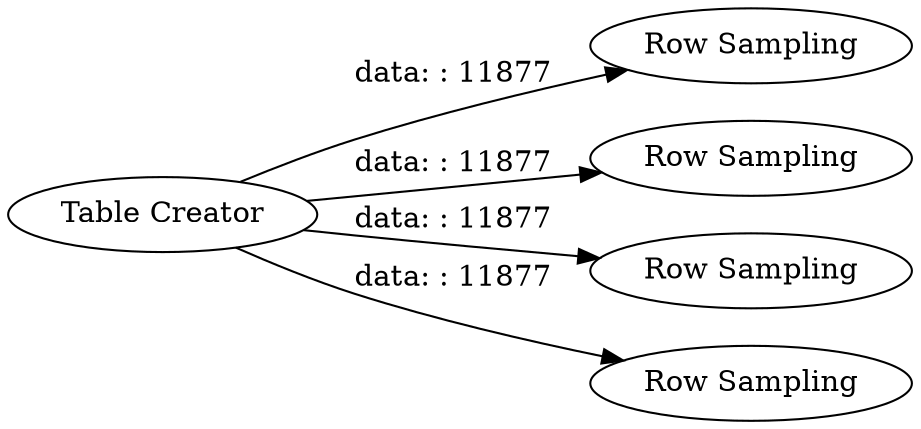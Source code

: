 digraph {
	"-3514615476188503419_20" [label="Row Sampling"]
	"-3514615476188503419_21" [label="Row Sampling"]
	"-3514615476188503419_19" [label="Row Sampling"]
	"-3514615476188503419_22" [label="Row Sampling"]
	"-3514615476188503419_4" [label="Table Creator"]
	"-3514615476188503419_4" -> "-3514615476188503419_22" [label="data: : 11877"]
	"-3514615476188503419_4" -> "-3514615476188503419_21" [label="data: : 11877"]
	"-3514615476188503419_4" -> "-3514615476188503419_19" [label="data: : 11877"]
	"-3514615476188503419_4" -> "-3514615476188503419_20" [label="data: : 11877"]
	rankdir=LR
}

